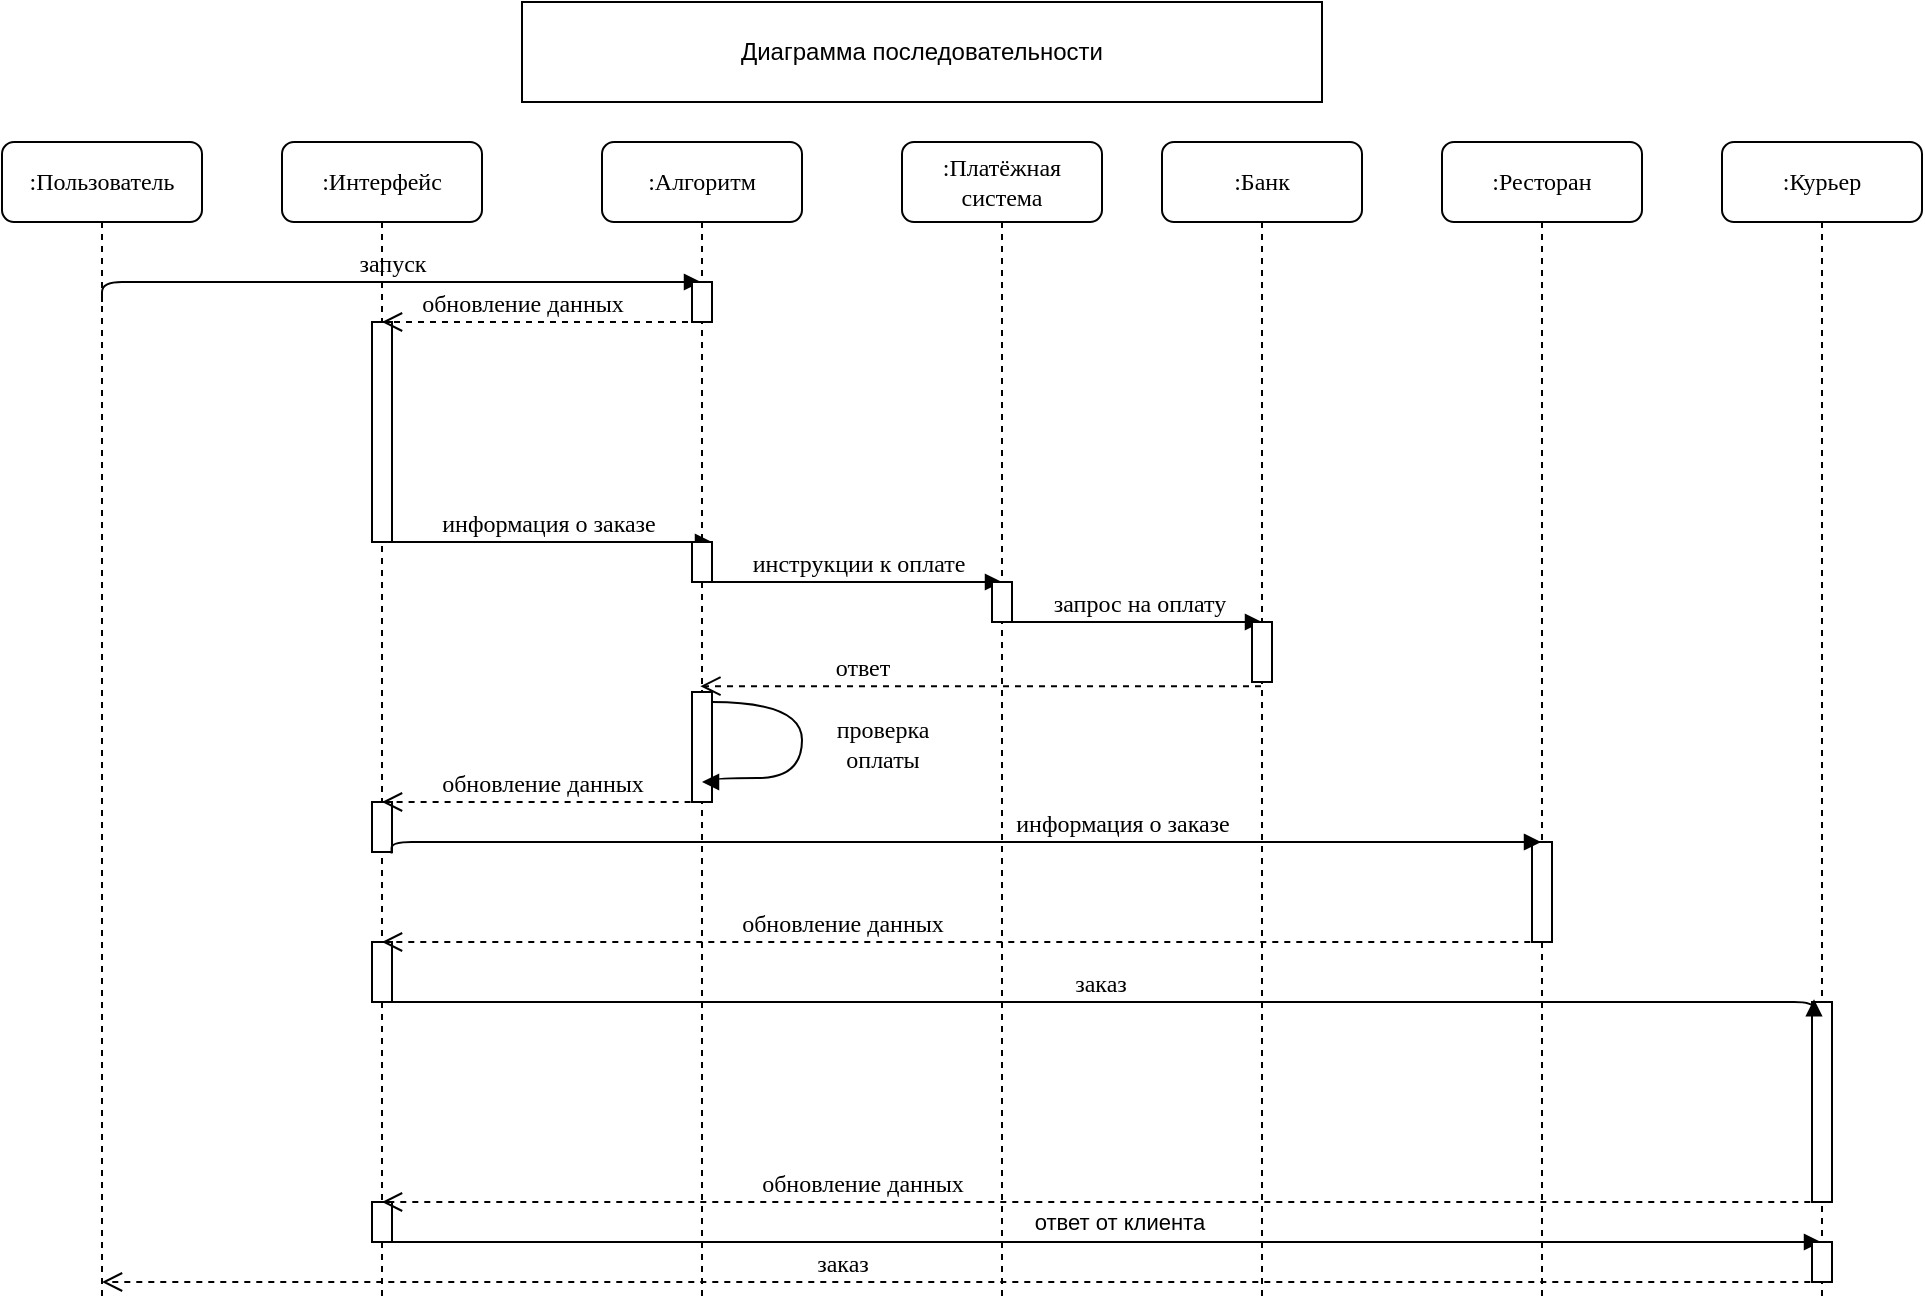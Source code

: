<mxfile version="20.5.1" type="device"><diagram name="Page-1" id="13e1069c-82ec-6db2-03f1-153e76fe0fe0"><mxGraphModel dx="1502" dy="863" grid="1" gridSize="10" guides="1" tooltips="1" connect="1" arrows="1" fold="1" page="1" pageScale="1" pageWidth="1100" pageHeight="850" background="none" math="0" shadow="0"><root><mxCell id="0"/><mxCell id="1" parent="0"/><mxCell id="7baba1c4bc27f4b0-2" value=":Интерфейс" style="shape=umlLifeline;perimeter=lifelinePerimeter;whiteSpace=wrap;html=1;container=1;collapsible=0;recursiveResize=0;outlineConnect=0;rounded=1;shadow=0;comic=0;labelBackgroundColor=none;strokeWidth=1;fontFamily=Verdana;fontSize=12;align=center;" parent="1" vertex="1"><mxGeometry x="240" y="80" width="100" height="580" as="geometry"/></mxCell><mxCell id="y3eObKT3Yh7LowKIgKY8-4" value="запуск" style="html=1;verticalAlign=bottom;endArrow=block;labelBackgroundColor=none;fontFamily=Verdana;fontSize=12;edgeStyle=elbowEdgeStyle;elbow=vertical;" edge="1" parent="7baba1c4bc27f4b0-2" target="7baba1c4bc27f4b0-3"><mxGeometry relative="1" as="geometry"><mxPoint x="-90" y="80" as="sourcePoint"/><mxPoint x="40" y="80" as="targetPoint"/><Array as="points"><mxPoint x="190" y="70"/><mxPoint x="180" y="70"/></Array></mxGeometry></mxCell><mxCell id="y3eObKT3Yh7LowKIgKY8-10" value="" style="html=1;points=[];perimeter=orthogonalPerimeter;rounded=0;shadow=0;comic=0;labelBackgroundColor=none;strokeWidth=1;fontFamily=Verdana;fontSize=12;align=center;" vertex="1" parent="7baba1c4bc27f4b0-2"><mxGeometry x="45" y="90" width="10" height="110" as="geometry"/></mxCell><mxCell id="y3eObKT3Yh7LowKIgKY8-27" value="" style="html=1;points=[];perimeter=orthogonalPerimeter;rounded=0;shadow=0;comic=0;labelBackgroundColor=none;strokeWidth=1;fontFamily=Verdana;fontSize=12;align=center;" vertex="1" parent="7baba1c4bc27f4b0-2"><mxGeometry x="45" y="330" width="10" height="25" as="geometry"/></mxCell><mxCell id="y3eObKT3Yh7LowKIgKY8-28" value="обновление данных" style="html=1;verticalAlign=bottom;endArrow=open;dashed=1;endSize=8;labelBackgroundColor=none;fontFamily=Verdana;fontSize=12;" edge="1" parent="7baba1c4bc27f4b0-2"><mxGeometry x="0.002" relative="1" as="geometry"><mxPoint x="50" y="330" as="targetPoint"/><mxPoint x="210.3" y="329.995" as="sourcePoint"/><mxPoint as="offset"/></mxGeometry></mxCell><mxCell id="y3eObKT3Yh7LowKIgKY8-30" value="" style="html=1;points=[];perimeter=orthogonalPerimeter;rounded=0;shadow=0;comic=0;labelBackgroundColor=none;strokeWidth=1;fontFamily=Verdana;fontSize=12;align=center;" vertex="1" parent="7baba1c4bc27f4b0-2"><mxGeometry x="45" y="400" width="10" height="30" as="geometry"/></mxCell><mxCell id="y3eObKT3Yh7LowKIgKY8-31" value="" style="html=1;points=[];perimeter=orthogonalPerimeter;rounded=0;shadow=0;comic=0;labelBackgroundColor=none;strokeWidth=1;fontFamily=Verdana;fontSize=12;align=center;" vertex="1" parent="7baba1c4bc27f4b0-2"><mxGeometry x="45" y="530" width="10" height="20" as="geometry"/></mxCell><mxCell id="7baba1c4bc27f4b0-3" value=":Алгоритм" style="shape=umlLifeline;perimeter=lifelinePerimeter;whiteSpace=wrap;html=1;container=1;collapsible=0;recursiveResize=0;outlineConnect=0;rounded=1;shadow=0;comic=0;labelBackgroundColor=none;strokeWidth=1;fontFamily=Verdana;fontSize=12;align=center;" parent="1" vertex="1"><mxGeometry x="400" y="80" width="100" height="580" as="geometry"/></mxCell><mxCell id="7baba1c4bc27f4b0-28" value="" style="html=1;points=[];perimeter=orthogonalPerimeter;rounded=0;shadow=0;comic=0;labelBackgroundColor=none;strokeWidth=1;fontFamily=Verdana;fontSize=12;align=center;" parent="7baba1c4bc27f4b0-3" vertex="1"><mxGeometry x="45" y="70" width="10" height="20" as="geometry"/></mxCell><mxCell id="y3eObKT3Yh7LowKIgKY8-12" value="информация о заказе" style="html=1;verticalAlign=bottom;endArrow=block;labelBackgroundColor=none;fontFamily=Verdana;fontSize=12;edgeStyle=elbowEdgeStyle;elbow=vertical;" edge="1" parent="7baba1c4bc27f4b0-3" source="7baba1c4bc27f4b0-2"><mxGeometry relative="1" as="geometry"><mxPoint x="-165" y="200" as="sourcePoint"/><mxPoint x="55" y="200" as="targetPoint"/><Array as="points"/></mxGeometry></mxCell><mxCell id="y3eObKT3Yh7LowKIgKY8-13" value="" style="html=1;points=[];perimeter=orthogonalPerimeter;rounded=0;shadow=0;comic=0;labelBackgroundColor=none;strokeWidth=1;fontFamily=Verdana;fontSize=12;align=center;" vertex="1" parent="7baba1c4bc27f4b0-3"><mxGeometry x="45" y="200" width="10" height="20" as="geometry"/></mxCell><mxCell id="y3eObKT3Yh7LowKIgKY8-20" value="" style="html=1;points=[];perimeter=orthogonalPerimeter;rounded=0;shadow=0;comic=0;labelBackgroundColor=none;strokeWidth=1;fontFamily=Verdana;fontSize=12;align=center;" vertex="1" parent="7baba1c4bc27f4b0-3"><mxGeometry x="45" y="275" width="10" height="55" as="geometry"/></mxCell><mxCell id="y3eObKT3Yh7LowKIgKY8-22" value="проверка&lt;br&gt;оплаты" style="html=1;verticalAlign=bottom;endArrow=block;labelBackgroundColor=none;fontFamily=Verdana;fontSize=12;elbow=vertical;edgeStyle=orthogonalEdgeStyle;curved=1;exitX=1.038;exitY=0.345;exitPerimeter=0;" edge="1" parent="7baba1c4bc27f4b0-3"><mxGeometry x="0.23" y="-40" relative="1" as="geometry"><mxPoint x="55.0" y="280.0" as="sourcePoint"/><mxPoint x="50" y="320" as="targetPoint"/><Array as="points"><mxPoint x="100" y="280"/><mxPoint x="100" y="318"/><mxPoint x="56" y="318"/></Array><mxPoint x="40" y="40" as="offset"/></mxGeometry></mxCell><mxCell id="y3eObKT3Yh7LowKIgKY8-21" value="обновление данных" style="html=1;verticalAlign=bottom;endArrow=open;dashed=1;endSize=8;labelBackgroundColor=none;fontFamily=Verdana;fontSize=12;" edge="1" parent="7baba1c4bc27f4b0-3"><mxGeometry x="0.151" relative="1" as="geometry"><mxPoint x="-110" y="90" as="targetPoint"/><mxPoint x="55" y="90" as="sourcePoint"/><mxPoint as="offset"/></mxGeometry></mxCell><mxCell id="y3eObKT3Yh7LowKIgKY8-33" value="" style="html=1;verticalAlign=bottom;endArrow=block;labelBackgroundColor=none;fontFamily=Verdana;fontSize=12;edgeStyle=elbowEdgeStyle;elbow=vertical;" edge="1" parent="7baba1c4bc27f4b0-3" target="7baba1c4bc27f4b0-7"><mxGeometry relative="1" as="geometry"><mxPoint x="-110" y="550" as="sourcePoint"/><mxPoint x="600.5" y="550" as="targetPoint"/><Array as="points"><mxPoint x="140.5" y="550"/></Array><mxPoint as="offset"/></mxGeometry></mxCell><mxCell id="y3eObKT3Yh7LowKIgKY8-34" value="ответ от клиента&amp;nbsp;" style="edgeLabel;html=1;align=center;verticalAlign=middle;resizable=0;points=[];" vertex="1" connectable="0" parent="y3eObKT3Yh7LowKIgKY8-33"><mxGeometry x="-0.194" y="-1" relative="1" as="geometry"><mxPoint x="80" y="-11" as="offset"/></mxGeometry></mxCell><mxCell id="7baba1c4bc27f4b0-4" value=":Платёжная&lt;br&gt;система" style="shape=umlLifeline;perimeter=lifelinePerimeter;whiteSpace=wrap;html=1;container=1;collapsible=0;recursiveResize=0;outlineConnect=0;rounded=1;shadow=0;comic=0;labelBackgroundColor=none;strokeWidth=1;fontFamily=Verdana;fontSize=12;align=center;" parent="1" vertex="1"><mxGeometry x="550" y="80" width="100" height="580" as="geometry"/></mxCell><mxCell id="y3eObKT3Yh7LowKIgKY8-15" value="инструкции к оплате" style="html=1;verticalAlign=bottom;endArrow=block;labelBackgroundColor=none;fontFamily=Verdana;fontSize=12;edgeStyle=elbowEdgeStyle;elbow=vertical;" edge="1" parent="7baba1c4bc27f4b0-4"><mxGeometry relative="1" as="geometry"><mxPoint x="-95" y="220" as="sourcePoint"/><mxPoint x="50" y="220" as="targetPoint"/><Array as="points"/><mxPoint as="offset"/></mxGeometry></mxCell><mxCell id="y3eObKT3Yh7LowKIgKY8-16" value="" style="html=1;points=[];perimeter=orthogonalPerimeter;rounded=0;shadow=0;comic=0;labelBackgroundColor=none;strokeWidth=1;fontFamily=Verdana;fontSize=12;align=center;" vertex="1" parent="7baba1c4bc27f4b0-4"><mxGeometry x="45" y="220" width="10" height="20" as="geometry"/></mxCell><mxCell id="7baba1c4bc27f4b0-5" value=":Банк" style="shape=umlLifeline;perimeter=lifelinePerimeter;whiteSpace=wrap;html=1;container=1;collapsible=0;recursiveResize=0;outlineConnect=0;rounded=1;shadow=0;comic=0;labelBackgroundColor=none;strokeWidth=1;fontFamily=Verdana;fontSize=12;align=center;" parent="1" vertex="1"><mxGeometry x="680" y="80" width="100" height="580" as="geometry"/></mxCell><mxCell id="y3eObKT3Yh7LowKIgKY8-17" value="запрос на оплату&amp;nbsp;" style="html=1;verticalAlign=bottom;endArrow=block;labelBackgroundColor=none;fontFamily=Verdana;fontSize=12;edgeStyle=elbowEdgeStyle;elbow=vertical;" edge="1" parent="7baba1c4bc27f4b0-5"><mxGeometry x="0.077" relative="1" as="geometry"><mxPoint x="-80" y="240" as="sourcePoint"/><mxPoint x="50" y="240" as="targetPoint"/><Array as="points"/><mxPoint as="offset"/></mxGeometry></mxCell><mxCell id="y3eObKT3Yh7LowKIgKY8-18" value="" style="html=1;points=[];perimeter=orthogonalPerimeter;rounded=0;shadow=0;comic=0;labelBackgroundColor=none;strokeWidth=1;fontFamily=Verdana;fontSize=12;align=center;" vertex="1" parent="7baba1c4bc27f4b0-5"><mxGeometry x="45" y="240" width="10" height="30" as="geometry"/></mxCell><mxCell id="y3eObKT3Yh7LowKIgKY8-37" value="заказ" style="html=1;verticalAlign=bottom;endArrow=open;dashed=1;endSize=8;labelBackgroundColor=none;fontFamily=Verdana;fontSize=12;" edge="1" parent="7baba1c4bc27f4b0-5" target="7baba1c4bc27f4b0-8"><mxGeometry x="0.139" relative="1" as="geometry"><mxPoint x="-390" y="570.01" as="targetPoint"/><mxPoint x="330.15" y="570.005" as="sourcePoint"/><mxPoint as="offset"/></mxGeometry></mxCell><mxCell id="7baba1c4bc27f4b0-6" value=":Ресторан" style="shape=umlLifeline;perimeter=lifelinePerimeter;whiteSpace=wrap;html=1;container=1;collapsible=0;recursiveResize=0;outlineConnect=0;rounded=1;shadow=0;comic=0;labelBackgroundColor=none;strokeWidth=1;fontFamily=Verdana;fontSize=12;align=center;" parent="1" vertex="1"><mxGeometry x="820" y="80" width="100" height="580" as="geometry"/></mxCell><mxCell id="y3eObKT3Yh7LowKIgKY8-23" value="" style="html=1;points=[];perimeter=orthogonalPerimeter;rounded=0;shadow=0;comic=0;labelBackgroundColor=none;strokeWidth=1;fontFamily=Verdana;fontSize=12;align=center;" vertex="1" parent="7baba1c4bc27f4b0-6"><mxGeometry x="45" y="350" width="10" height="50" as="geometry"/></mxCell><mxCell id="y3eObKT3Yh7LowKIgKY8-26" value="обновление данных" style="html=1;verticalAlign=bottom;endArrow=open;dashed=1;endSize=8;labelBackgroundColor=none;fontFamily=Verdana;fontSize=12;" edge="1" parent="7baba1c4bc27f4b0-6"><mxGeometry x="0.334" relative="1" as="geometry"><mxPoint x="-530" y="530" as="targetPoint"/><mxPoint x="190.15" y="529.995" as="sourcePoint"/><mxPoint as="offset"/></mxGeometry></mxCell><mxCell id="7baba1c4bc27f4b0-7" value=":Курьер" style="shape=umlLifeline;perimeter=lifelinePerimeter;whiteSpace=wrap;html=1;container=1;collapsible=0;recursiveResize=0;outlineConnect=0;rounded=1;shadow=0;comic=0;labelBackgroundColor=none;strokeWidth=1;fontFamily=Verdana;fontSize=12;align=center;" parent="1" vertex="1"><mxGeometry x="960" y="80" width="100" height="580" as="geometry"/></mxCell><mxCell id="y3eObKT3Yh7LowKIgKY8-7" value="" style="html=1;points=[];perimeter=orthogonalPerimeter;rounded=0;shadow=0;comic=0;labelBackgroundColor=none;strokeWidth=1;fontFamily=Verdana;fontSize=12;align=center;" vertex="1" parent="7baba1c4bc27f4b0-7"><mxGeometry x="45" y="430" width="10" height="100" as="geometry"/></mxCell><mxCell id="y3eObKT3Yh7LowKIgKY8-35" value="" style="html=1;points=[];perimeter=orthogonalPerimeter;rounded=0;shadow=0;comic=0;labelBackgroundColor=none;strokeWidth=1;fontFamily=Verdana;fontSize=12;align=center;" vertex="1" parent="7baba1c4bc27f4b0-7"><mxGeometry x="45" y="550" width="10" height="20" as="geometry"/></mxCell><mxCell id="7baba1c4bc27f4b0-8" value=":Пользователь" style="shape=umlLifeline;perimeter=lifelinePerimeter;whiteSpace=wrap;html=1;container=1;collapsible=0;recursiveResize=0;outlineConnect=0;rounded=1;shadow=0;comic=0;labelBackgroundColor=none;strokeWidth=1;fontFamily=Verdana;fontSize=12;align=center;" parent="1" vertex="1"><mxGeometry x="100" y="80" width="100" height="580" as="geometry"/></mxCell><mxCell id="y3eObKT3Yh7LowKIgKY8-1" value="Диаграмма последовательности" style="rounded=0;whiteSpace=wrap;html=1;" vertex="1" parent="1"><mxGeometry x="360" y="10" width="400" height="50" as="geometry"/></mxCell><mxCell id="y3eObKT3Yh7LowKIgKY8-3" value="ответ" style="html=1;verticalAlign=bottom;endArrow=open;dashed=1;endSize=8;labelBackgroundColor=none;fontFamily=Verdana;fontSize=12;entryX=0.42;entryY=-0.053;entryDx=0;entryDy=0;entryPerimeter=0;" edge="1" parent="1" source="7baba1c4bc27f4b0-5" target="y3eObKT3Yh7LowKIgKY8-20"><mxGeometry x="0.424" relative="1" as="geometry"><mxPoint x="450" y="353" as="targetPoint"/><mxPoint x="730" y="360" as="sourcePoint"/><mxPoint as="offset"/></mxGeometry></mxCell><mxCell id="y3eObKT3Yh7LowKIgKY8-6" value="информация о заказе" style="html=1;verticalAlign=bottom;endArrow=block;labelBackgroundColor=none;fontFamily=Verdana;fontSize=12;edgeStyle=elbowEdgeStyle;elbow=vertical;exitX=0.98;exitY=1.032;exitDx=0;exitDy=0;exitPerimeter=0;" edge="1" parent="1" source="y3eObKT3Yh7LowKIgKY8-27" target="7baba1c4bc27f4b0-6"><mxGeometry x="0.278" relative="1" as="geometry"><mxPoint x="445" y="410" as="sourcePoint"/><mxPoint x="605" y="410" as="targetPoint"/><Array as="points"><mxPoint x="700" y="430"/><mxPoint x="590" y="450"/></Array><mxPoint as="offset"/></mxGeometry></mxCell><mxCell id="y3eObKT3Yh7LowKIgKY8-29" value="обновление данных" style="html=1;verticalAlign=bottom;endArrow=open;dashed=1;endSize=8;labelBackgroundColor=none;fontFamily=Verdana;fontSize=12;" edge="1" parent="1" target="7baba1c4bc27f4b0-2"><mxGeometry x="0.206" relative="1" as="geometry"><mxPoint x="589.85" y="479.995" as="targetPoint"/><mxPoint x="870.15" y="479.995" as="sourcePoint"/><mxPoint as="offset"/></mxGeometry></mxCell><mxCell id="y3eObKT3Yh7LowKIgKY8-25" value="заказ" style="html=1;verticalAlign=bottom;endArrow=block;labelBackgroundColor=none;fontFamily=Verdana;fontSize=12;edgeStyle=elbowEdgeStyle;elbow=vertical;entryX=0.1;entryY=-0.014;entryDx=0;entryDy=0;entryPerimeter=0;" edge="1" parent="1" source="7baba1c4bc27f4b0-2" target="y3eObKT3Yh7LowKIgKY8-7"><mxGeometry relative="1" as="geometry"><mxPoint x="865" y="500" as="sourcePoint"/><mxPoint x="1000" y="510" as="targetPoint"/><Array as="points"><mxPoint x="540" y="510"/></Array><mxPoint as="offset"/></mxGeometry></mxCell></root></mxGraphModel></diagram></mxfile>